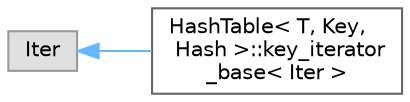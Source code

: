 digraph "Graphical Class Hierarchy"
{
 // LATEX_PDF_SIZE
  bgcolor="transparent";
  edge [fontname=Helvetica,fontsize=10,labelfontname=Helvetica,labelfontsize=10];
  node [fontname=Helvetica,fontsize=10,shape=box,height=0.2,width=0.4];
  rankdir="LR";
  Node0 [id="Node000000",label="Iter",height=0.2,width=0.4,color="grey60", fillcolor="#E0E0E0", style="filled",tooltip=" "];
  Node0 -> Node1 [id="edge4970_Node000000_Node000001",dir="back",color="steelblue1",style="solid",tooltip=" "];
  Node1 [id="Node000001",label="HashTable\< T, Key,\l Hash \>::key_iterator\l_base\< Iter \>",height=0.2,width=0.4,color="grey40", fillcolor="white", style="filled",URL="$classFoam_1_1HashTable_1_1key__iterator__base.html",tooltip=" "];
}
